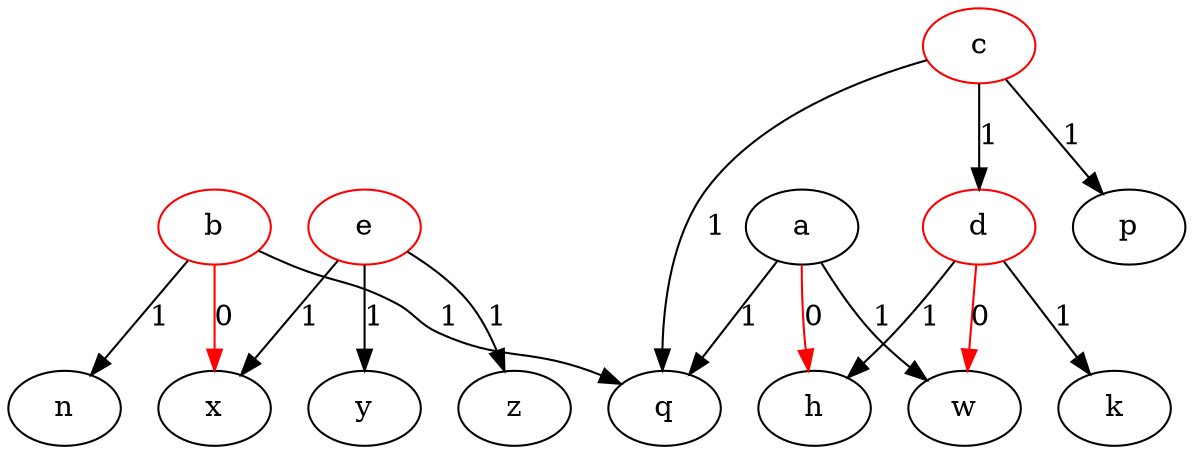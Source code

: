 strict digraph  {
	b	 [color=red];
	b -> n	 [label=1];
	b -> x	 [color=red,
		label=0];
	b -> q	 [label=1];
	d	 [color=red];
	d -> k	 [label=1];
	d -> w	 [color=red,
		label=0];
	d -> h	 [label=1];
	a -> w	 [label=1];
	a -> q	 [label=1];
	a -> h	 [color=red,
		label=0];
	c	 [color=red];
	c -> d	 [label=1];
	c -> q	 [label=1];
	c -> p	 [label=1];
	e	 [color=red];
	e -> x	 [label=1];
	e -> z	 [label=1];
	e -> y	 [label=1];
}
